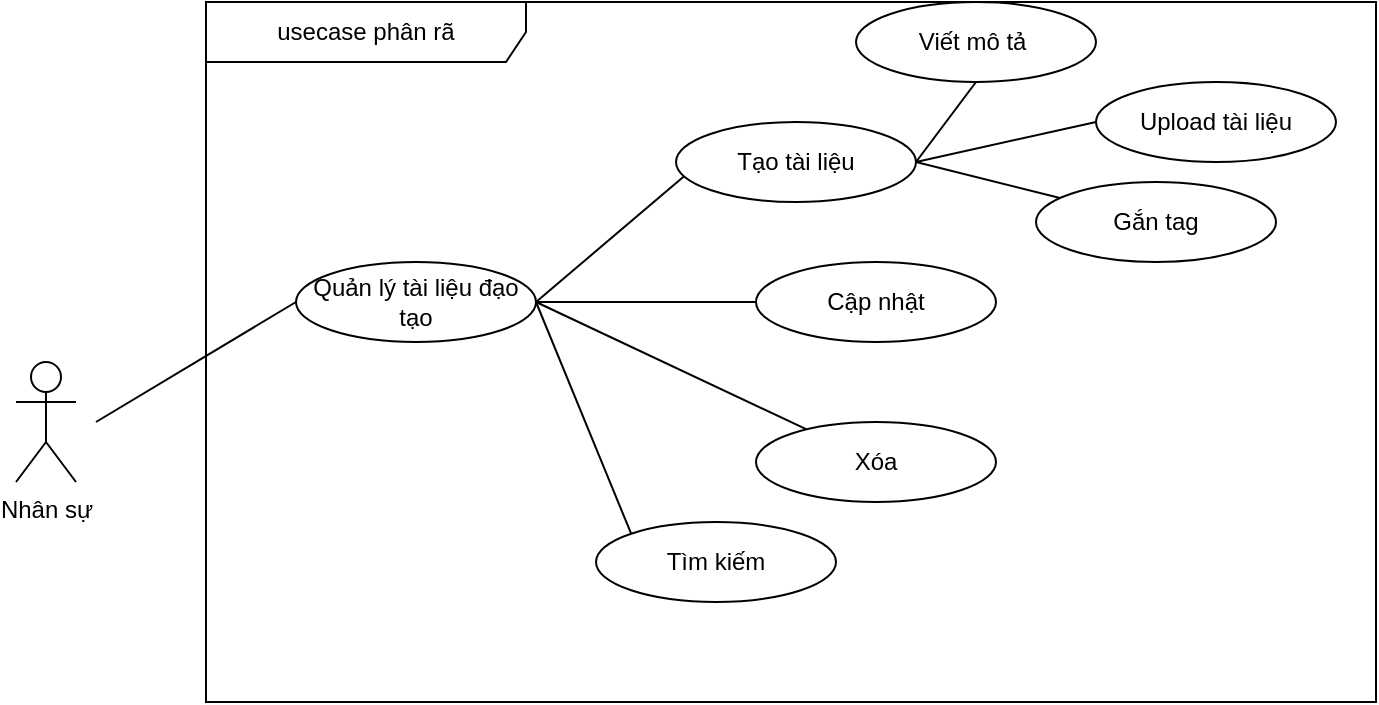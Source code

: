 <mxfile>
    <diagram id="gpfbsdN_7oX2RA5yicPo" name="Page-1">
        <mxGraphModel dx="921" dy="646" grid="1" gridSize="10" guides="1" tooltips="1" connect="1" arrows="1" fold="1" page="1" pageScale="1" pageWidth="850" pageHeight="1100" math="0" shadow="0">
            <root>
                <mxCell id="0"/>
                <mxCell id="1" parent="0"/>
                <mxCell id="2" value="usecase phân rã" style="shape=umlFrame;whiteSpace=wrap;html=1;pointerEvents=0;recursiveResize=0;container=1;collapsible=0;width=160;" parent="1" vertex="1">
                    <mxGeometry x="185" y="110" width="585" height="350" as="geometry"/>
                </mxCell>
                <mxCell id="3" value="Quản lý tài liệu đạo tạo" style="ellipse;whiteSpace=wrap;html=1;" parent="2" vertex="1">
                    <mxGeometry x="45" y="130" width="120" height="40" as="geometry"/>
                </mxCell>
                <mxCell id="5" value="Cập nhật" style="ellipse;whiteSpace=wrap;html=1;" parent="2" vertex="1">
                    <mxGeometry x="275" y="130" width="120" height="40" as="geometry"/>
                </mxCell>
                <mxCell id="6" value="" style="endArrow=none;startArrow=none;endFill=0;startFill=0;endSize=8;html=1;verticalAlign=bottom;labelBackgroundColor=none;strokeWidth=1;entryX=0;entryY=1;entryDx=0;entryDy=0;exitX=1;exitY=0.5;exitDx=0;exitDy=0;" parent="2" source="3" edge="1">
                    <mxGeometry width="160" relative="1" as="geometry">
                        <mxPoint x="-65" y="120" as="sourcePoint"/>
                        <mxPoint x="242.574" y="84.142" as="targetPoint"/>
                    </mxGeometry>
                </mxCell>
                <mxCell id="7" value="" style="endArrow=none;startArrow=none;endFill=0;startFill=0;endSize=8;html=1;verticalAlign=bottom;labelBackgroundColor=none;strokeWidth=1;entryX=0;entryY=0.5;entryDx=0;entryDy=0;exitX=1;exitY=0.5;exitDx=0;exitDy=0;" parent="2" source="3" target="5" edge="1">
                    <mxGeometry width="160" relative="1" as="geometry">
                        <mxPoint x="-55" y="130" as="sourcePoint"/>
                        <mxPoint x="75" y="130" as="targetPoint"/>
                    </mxGeometry>
                </mxCell>
                <mxCell id="12" value="Viết mô tả&amp;nbsp;" style="ellipse;whiteSpace=wrap;html=1;" parent="2" vertex="1">
                    <mxGeometry x="325" width="120" height="40" as="geometry"/>
                </mxCell>
                <mxCell id="13" value="Tạo tài liệu" style="ellipse;whiteSpace=wrap;html=1;" parent="2" vertex="1">
                    <mxGeometry x="235" y="60" width="120" height="40" as="geometry"/>
                </mxCell>
                <mxCell id="14" value="Upload tài liệu" style="ellipse;whiteSpace=wrap;html=1;" parent="2" vertex="1">
                    <mxGeometry x="445" y="40" width="120" height="40" as="geometry"/>
                </mxCell>
                <mxCell id="15" value="Xóa" style="ellipse;whiteSpace=wrap;html=1;" parent="2" vertex="1">
                    <mxGeometry x="275" y="210" width="120" height="40" as="geometry"/>
                </mxCell>
                <mxCell id="16" value="Tìm kiếm" style="ellipse;whiteSpace=wrap;html=1;" parent="2" vertex="1">
                    <mxGeometry x="195" y="260" width="120" height="40" as="geometry"/>
                </mxCell>
                <mxCell id="17" value="Gắn tag" style="ellipse;whiteSpace=wrap;html=1;" parent="2" vertex="1">
                    <mxGeometry x="415" y="90" width="120" height="40" as="geometry"/>
                </mxCell>
                <mxCell id="19" value="" style="endArrow=none;startArrow=none;endFill=0;startFill=0;endSize=8;html=1;verticalAlign=bottom;labelBackgroundColor=none;strokeWidth=1;exitX=1;exitY=0.5;exitDx=0;exitDy=0;" edge="1" parent="2" source="3" target="15">
                    <mxGeometry width="160" relative="1" as="geometry">
                        <mxPoint x="175" y="160" as="sourcePoint"/>
                        <mxPoint x="285" y="160" as="targetPoint"/>
                    </mxGeometry>
                </mxCell>
                <mxCell id="21" value="" style="endArrow=none;startArrow=none;endFill=0;startFill=0;endSize=8;html=1;verticalAlign=bottom;labelBackgroundColor=none;strokeWidth=1;entryX=0.5;entryY=1;entryDx=0;entryDy=0;exitX=1;exitY=0.5;exitDx=0;exitDy=0;" edge="1" parent="2" source="13" target="12">
                    <mxGeometry width="160" relative="1" as="geometry">
                        <mxPoint x="175" y="160" as="sourcePoint"/>
                        <mxPoint x="285" y="160" as="targetPoint"/>
                    </mxGeometry>
                </mxCell>
                <mxCell id="23" value="" style="endArrow=none;startArrow=none;endFill=0;startFill=0;endSize=8;html=1;verticalAlign=bottom;labelBackgroundColor=none;strokeWidth=1;exitX=1;exitY=0.5;exitDx=0;exitDy=0;" edge="1" parent="2" source="13" target="17">
                    <mxGeometry width="160" relative="1" as="geometry">
                        <mxPoint x="375" y="100" as="sourcePoint"/>
                        <mxPoint x="405" y="60" as="targetPoint"/>
                    </mxGeometry>
                </mxCell>
                <mxCell id="10" value="Nhân sự" style="shape=umlActor;verticalLabelPosition=bottom;verticalAlign=top;html=1;" parent="1" vertex="1">
                    <mxGeometry x="90" y="290" width="30" height="60" as="geometry"/>
                </mxCell>
                <mxCell id="11" value="" style="endArrow=none;startArrow=none;endFill=0;startFill=0;endSize=8;html=1;verticalAlign=bottom;labelBackgroundColor=none;strokeWidth=1;entryX=0;entryY=0.5;entryDx=0;entryDy=0;" parent="1" target="3" edge="1">
                    <mxGeometry width="160" relative="1" as="geometry">
                        <mxPoint x="130" y="320" as="sourcePoint"/>
                        <mxPoint x="240" y="280" as="targetPoint"/>
                    </mxGeometry>
                </mxCell>
                <mxCell id="20" value="" style="endArrow=none;startArrow=none;endFill=0;startFill=0;endSize=8;html=1;verticalAlign=bottom;labelBackgroundColor=none;strokeWidth=1;entryX=0;entryY=0;entryDx=0;entryDy=0;" edge="1" parent="1" target="16">
                    <mxGeometry width="160" relative="1" as="geometry">
                        <mxPoint x="350" y="260" as="sourcePoint"/>
                        <mxPoint x="480" y="280" as="targetPoint"/>
                    </mxGeometry>
                </mxCell>
                <mxCell id="22" value="" style="endArrow=none;startArrow=none;endFill=0;startFill=0;endSize=8;html=1;verticalAlign=bottom;labelBackgroundColor=none;strokeWidth=1;entryX=0;entryY=0.5;entryDx=0;entryDy=0;" edge="1" parent="1" target="14">
                    <mxGeometry width="160" relative="1" as="geometry">
                        <mxPoint x="540" y="190" as="sourcePoint"/>
                        <mxPoint x="580" y="160" as="targetPoint"/>
                    </mxGeometry>
                </mxCell>
            </root>
        </mxGraphModel>
    </diagram>
</mxfile>